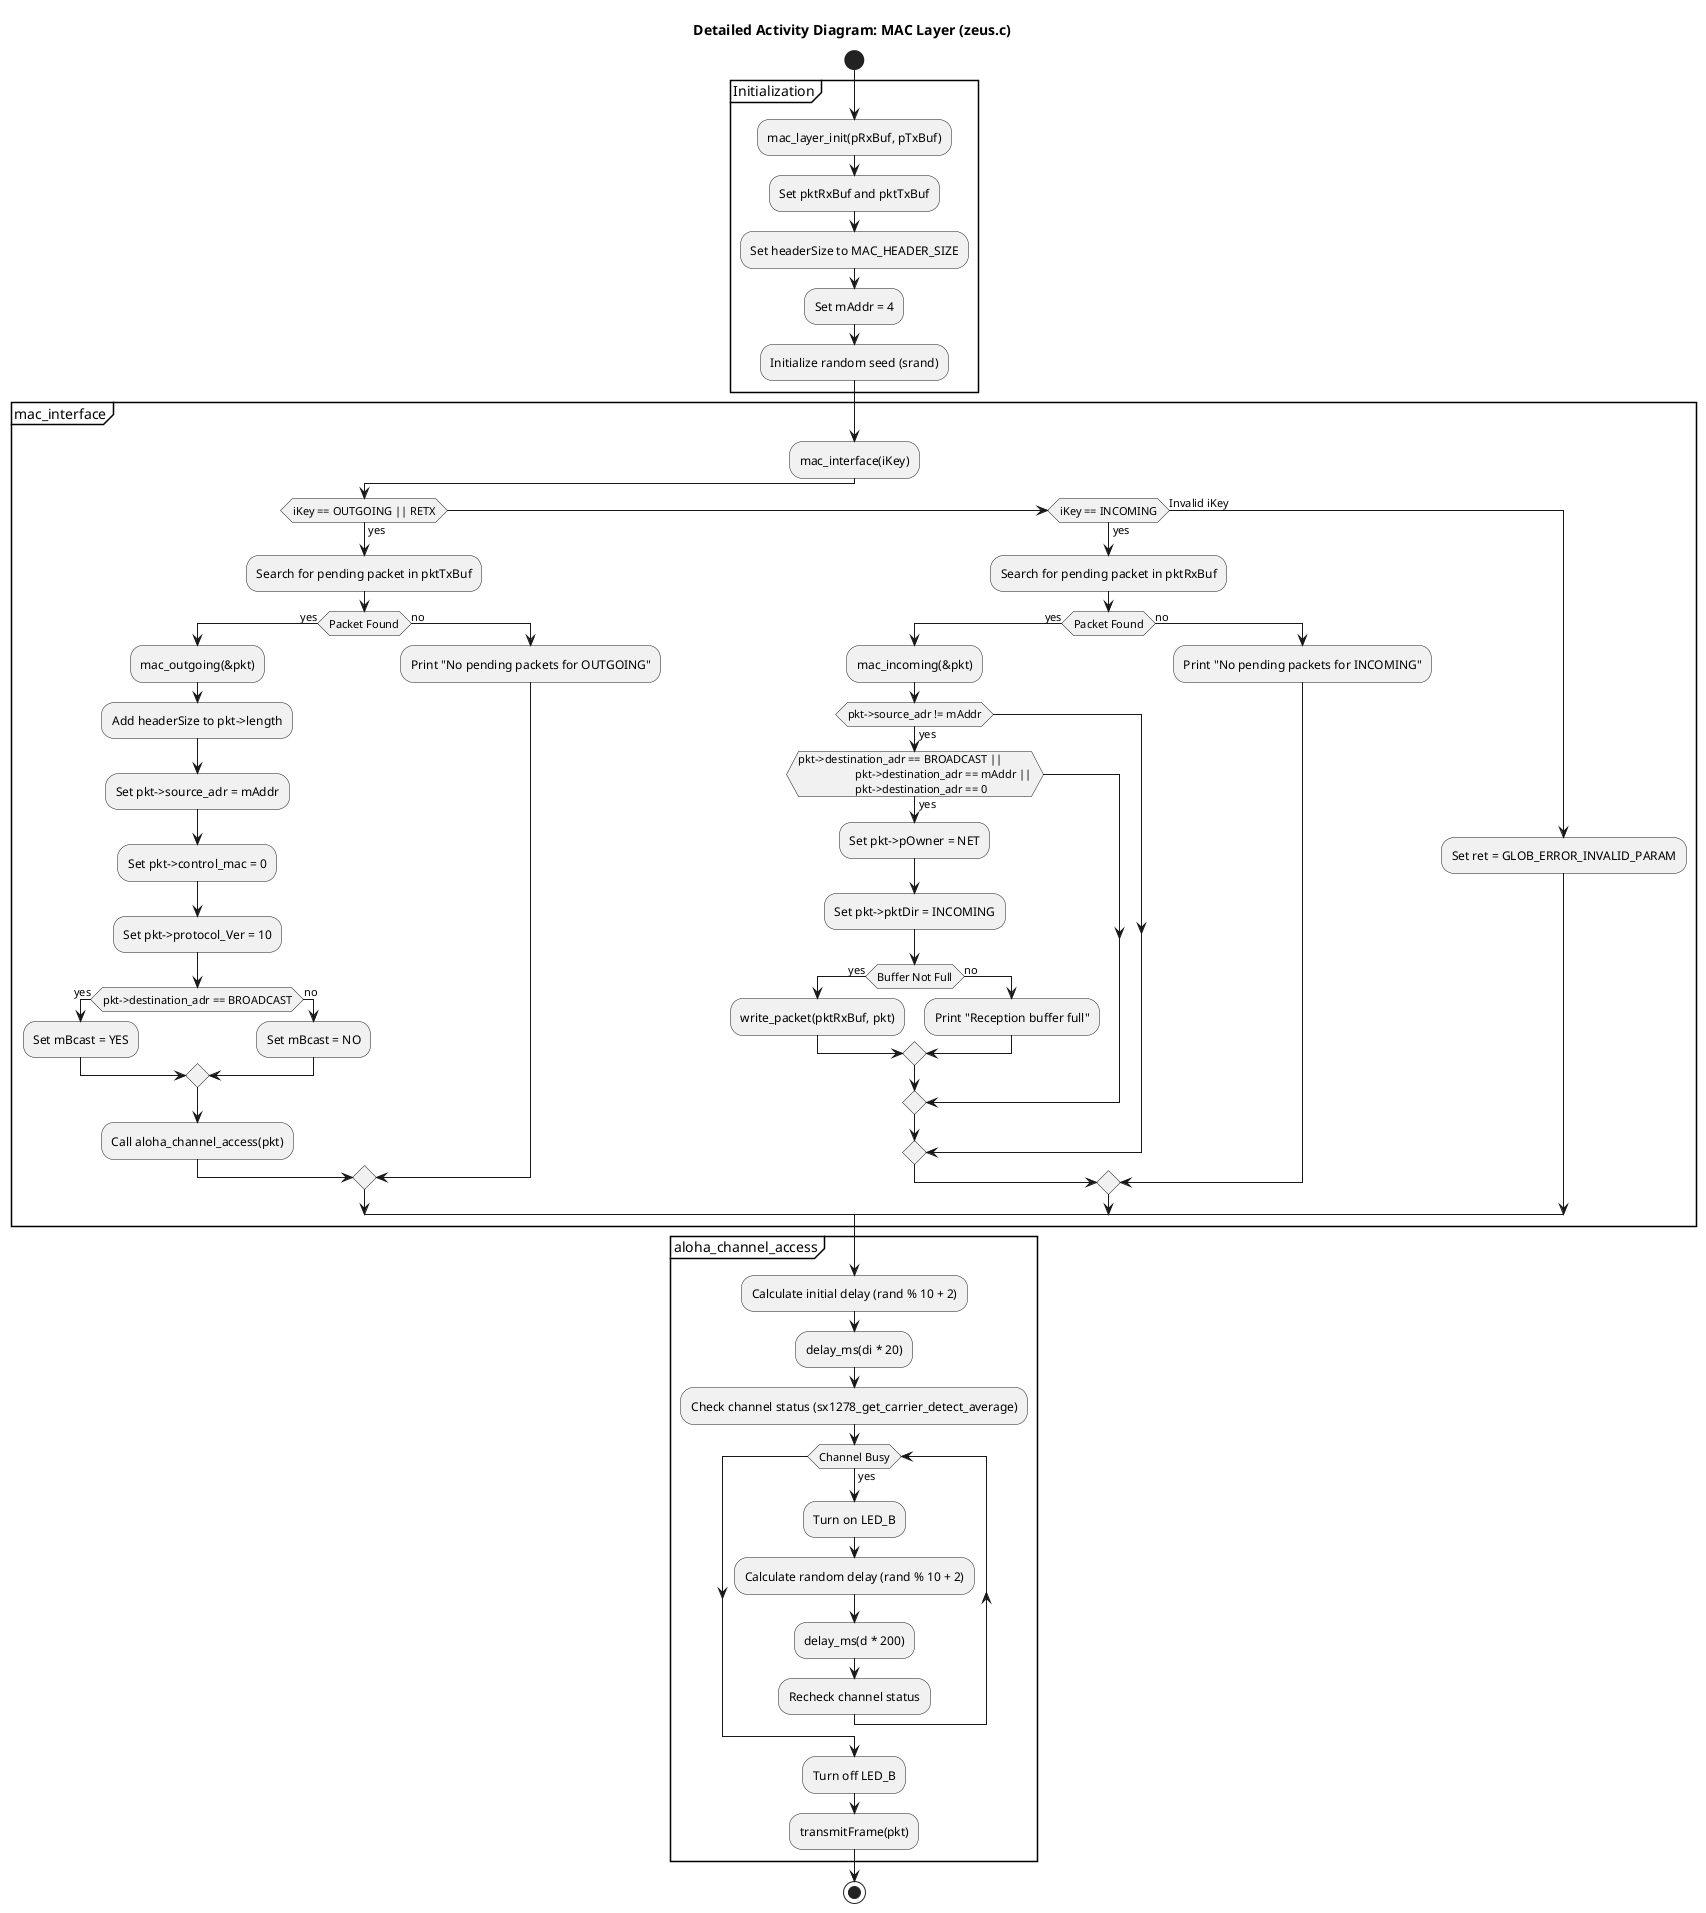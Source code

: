 @startuml
title Detailed Activity Diagram: MAC Layer (zeus.c)

start

partition "Initialization" {
    :mac_layer_init(pRxBuf, pTxBuf);
    :Set pktRxBuf and pktTxBuf;
    :Set headerSize to MAC_HEADER_SIZE;
    :Set mAddr = 4;
    :Initialize random seed (srand);
}

partition "mac_interface" {
    :mac_interface(iKey);
    if (iKey == OUTGOING || RETX) then (yes)
        :Search for pending packet in pktTxBuf;
        if (Packet Found) then (yes)
            :mac_outgoing(&pkt);
            :Add headerSize to pkt->length;
            :Set pkt->source_adr = mAddr;
            :Set pkt->control_mac = 0;
            :Set pkt->protocol_Ver = 10;
            if (pkt->destination_adr == BROADCAST) then (yes)
                :Set mBcast = YES;
            else (no)
                :Set mBcast = NO;
            endif
            :Call aloha_channel_access(pkt);
        else (no)
            :Print "No pending packets for OUTGOING";
        endif
    else if (iKey == INCOMING) then (yes)
        :Search for pending packet in pktRxBuf;
        if (Packet Found) then (yes)
            :mac_incoming(&pkt);
            if (pkt->source_adr != mAddr) then (yes)
                if (pkt->destination_adr == BROADCAST ||
                    pkt->destination_adr == mAddr ||
                    pkt->destination_adr == 0) then (yes)
                    :Set pkt->pOwner = NET;
                    :Set pkt->pktDir = INCOMING;
                    if (Buffer Not Full) then (yes)
                        :write_packet(pktRxBuf, pkt);
                    else (no)
                        :Print "Reception buffer full";
                    endif
                endif
            endif
        else (no)
            :Print "No pending packets for INCOMING";
        endif
    else (Invalid iKey)
        :Set ret = GLOB_ERROR_INVALID_PARAM;
    endif
}

partition "aloha_channel_access" {
    :Calculate initial delay (rand % 10 + 2);
    :delay_ms(di * 20);
    :Check channel status (sx1278_get_carrier_detect_average);
    while (Channel Busy) is (yes)
        :Turn on LED_B;
        :Calculate random delay (rand % 10 + 2);
        :delay_ms(d * 200);
        :Recheck channel status;
    endwhile
    :Turn off LED_B;
    :transmitFrame(pkt);
}

stop
@enduml
